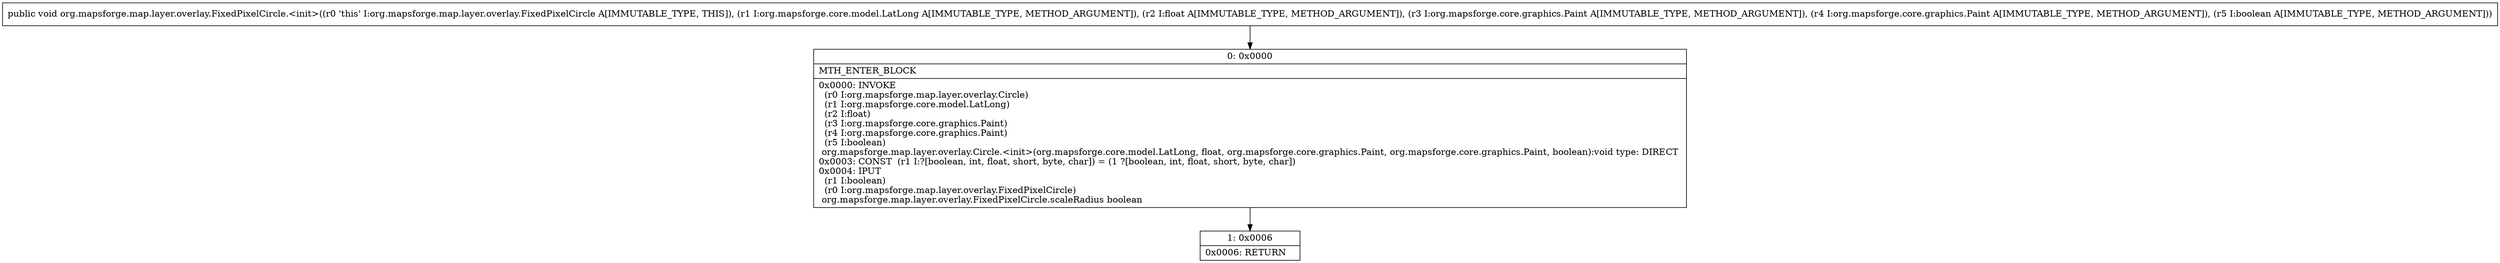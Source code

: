 digraph "CFG fororg.mapsforge.map.layer.overlay.FixedPixelCircle.\<init\>(Lorg\/mapsforge\/core\/model\/LatLong;FLorg\/mapsforge\/core\/graphics\/Paint;Lorg\/mapsforge\/core\/graphics\/Paint;Z)V" {
Node_0 [shape=record,label="{0\:\ 0x0000|MTH_ENTER_BLOCK\l|0x0000: INVOKE  \l  (r0 I:org.mapsforge.map.layer.overlay.Circle)\l  (r1 I:org.mapsforge.core.model.LatLong)\l  (r2 I:float)\l  (r3 I:org.mapsforge.core.graphics.Paint)\l  (r4 I:org.mapsforge.core.graphics.Paint)\l  (r5 I:boolean)\l org.mapsforge.map.layer.overlay.Circle.\<init\>(org.mapsforge.core.model.LatLong, float, org.mapsforge.core.graphics.Paint, org.mapsforge.core.graphics.Paint, boolean):void type: DIRECT \l0x0003: CONST  (r1 I:?[boolean, int, float, short, byte, char]) = (1 ?[boolean, int, float, short, byte, char]) \l0x0004: IPUT  \l  (r1 I:boolean)\l  (r0 I:org.mapsforge.map.layer.overlay.FixedPixelCircle)\l org.mapsforge.map.layer.overlay.FixedPixelCircle.scaleRadius boolean \l}"];
Node_1 [shape=record,label="{1\:\ 0x0006|0x0006: RETURN   \l}"];
MethodNode[shape=record,label="{public void org.mapsforge.map.layer.overlay.FixedPixelCircle.\<init\>((r0 'this' I:org.mapsforge.map.layer.overlay.FixedPixelCircle A[IMMUTABLE_TYPE, THIS]), (r1 I:org.mapsforge.core.model.LatLong A[IMMUTABLE_TYPE, METHOD_ARGUMENT]), (r2 I:float A[IMMUTABLE_TYPE, METHOD_ARGUMENT]), (r3 I:org.mapsforge.core.graphics.Paint A[IMMUTABLE_TYPE, METHOD_ARGUMENT]), (r4 I:org.mapsforge.core.graphics.Paint A[IMMUTABLE_TYPE, METHOD_ARGUMENT]), (r5 I:boolean A[IMMUTABLE_TYPE, METHOD_ARGUMENT])) }"];
MethodNode -> Node_0;
Node_0 -> Node_1;
}


